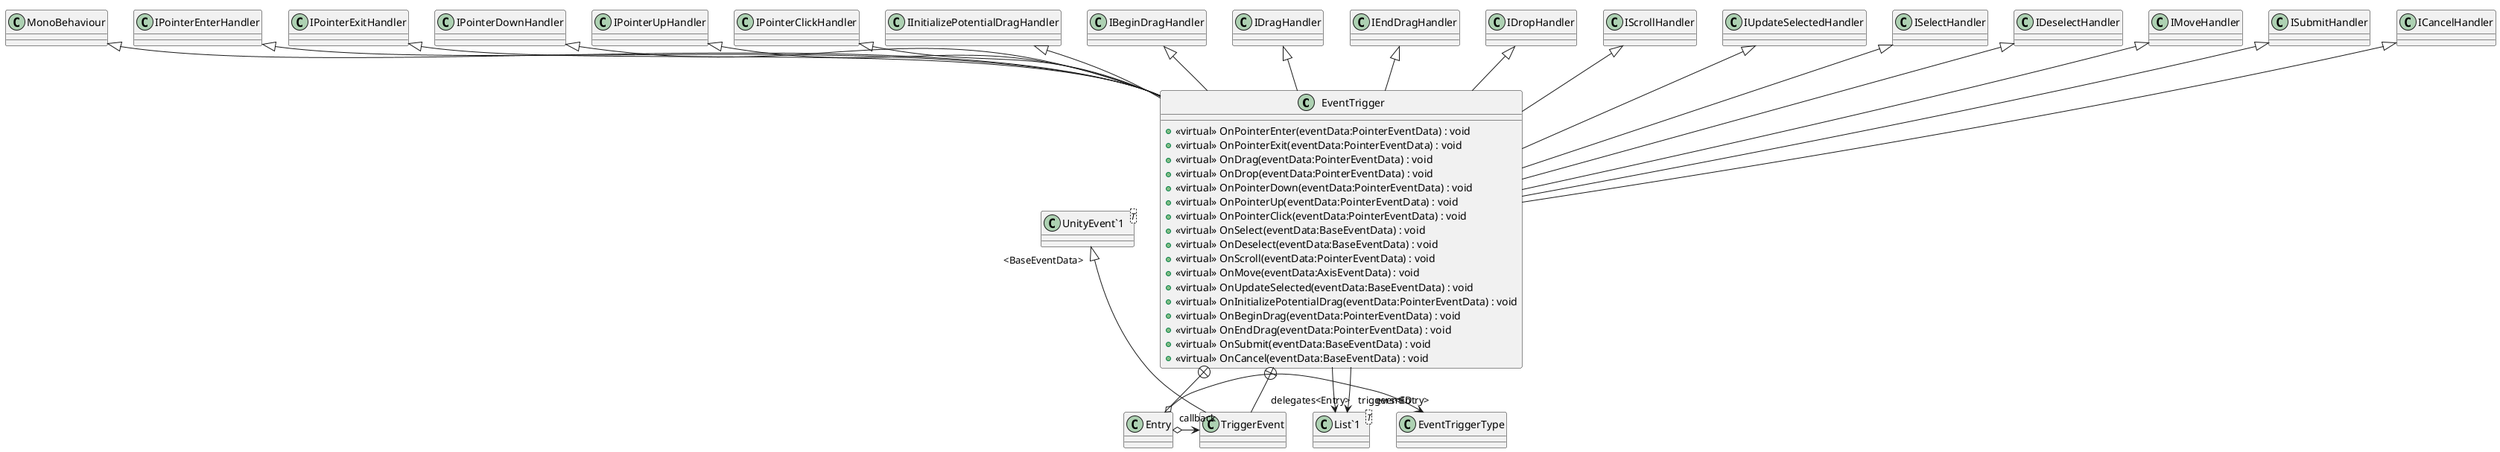 @startuml
class EventTrigger {
    + <<virtual>> OnPointerEnter(eventData:PointerEventData) : void
    + <<virtual>> OnPointerExit(eventData:PointerEventData) : void
    + <<virtual>> OnDrag(eventData:PointerEventData) : void
    + <<virtual>> OnDrop(eventData:PointerEventData) : void
    + <<virtual>> OnPointerDown(eventData:PointerEventData) : void
    + <<virtual>> OnPointerUp(eventData:PointerEventData) : void
    + <<virtual>> OnPointerClick(eventData:PointerEventData) : void
    + <<virtual>> OnSelect(eventData:BaseEventData) : void
    + <<virtual>> OnDeselect(eventData:BaseEventData) : void
    + <<virtual>> OnScroll(eventData:PointerEventData) : void
    + <<virtual>> OnMove(eventData:AxisEventData) : void
    + <<virtual>> OnUpdateSelected(eventData:BaseEventData) : void
    + <<virtual>> OnInitializePotentialDrag(eventData:PointerEventData) : void
    + <<virtual>> OnBeginDrag(eventData:PointerEventData) : void
    + <<virtual>> OnEndDrag(eventData:PointerEventData) : void
    + <<virtual>> OnSubmit(eventData:BaseEventData) : void
    + <<virtual>> OnCancel(eventData:BaseEventData) : void
}
class TriggerEvent {
}
class Entry {
}
class "List`1"<T> {
}
class "UnityEvent`1"<T> {
}
MonoBehaviour <|-- EventTrigger
IPointerEnterHandler <|-- EventTrigger
IPointerExitHandler <|-- EventTrigger
IPointerDownHandler <|-- EventTrigger
IPointerUpHandler <|-- EventTrigger
IPointerClickHandler <|-- EventTrigger
IInitializePotentialDragHandler <|-- EventTrigger
IBeginDragHandler <|-- EventTrigger
IDragHandler <|-- EventTrigger
IEndDragHandler <|-- EventTrigger
IDropHandler <|-- EventTrigger
IScrollHandler <|-- EventTrigger
IUpdateSelectedHandler <|-- EventTrigger
ISelectHandler <|-- EventTrigger
IDeselectHandler <|-- EventTrigger
IMoveHandler <|-- EventTrigger
ISubmitHandler <|-- EventTrigger
ICancelHandler <|-- EventTrigger
EventTrigger --> "delegates<Entry>" "List`1"
EventTrigger --> "triggers<Entry>" "List`1"
EventTrigger +-- TriggerEvent
"UnityEvent`1" "<BaseEventData>" <|-- TriggerEvent
EventTrigger +-- Entry
Entry o-> "eventID" EventTriggerType
Entry o-> "callback" TriggerEvent
@enduml
